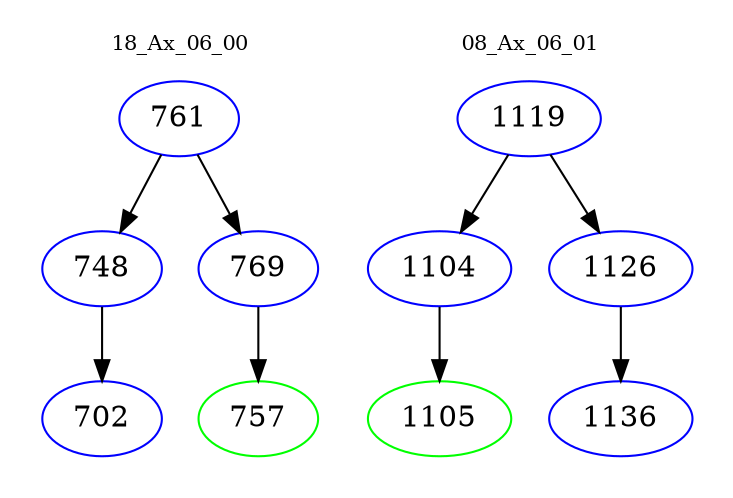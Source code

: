 digraph{
subgraph cluster_0 {
color = white
label = "18_Ax_06_00";
fontsize=10;
T0_761 [label="761", color="blue"]
T0_761 -> T0_748 [color="black"]
T0_748 [label="748", color="blue"]
T0_748 -> T0_702 [color="black"]
T0_702 [label="702", color="blue"]
T0_761 -> T0_769 [color="black"]
T0_769 [label="769", color="blue"]
T0_769 -> T0_757 [color="black"]
T0_757 [label="757", color="green"]
}
subgraph cluster_1 {
color = white
label = "08_Ax_06_01";
fontsize=10;
T1_1119 [label="1119", color="blue"]
T1_1119 -> T1_1104 [color="black"]
T1_1104 [label="1104", color="blue"]
T1_1104 -> T1_1105 [color="black"]
T1_1105 [label="1105", color="green"]
T1_1119 -> T1_1126 [color="black"]
T1_1126 [label="1126", color="blue"]
T1_1126 -> T1_1136 [color="black"]
T1_1136 [label="1136", color="blue"]
}
}
